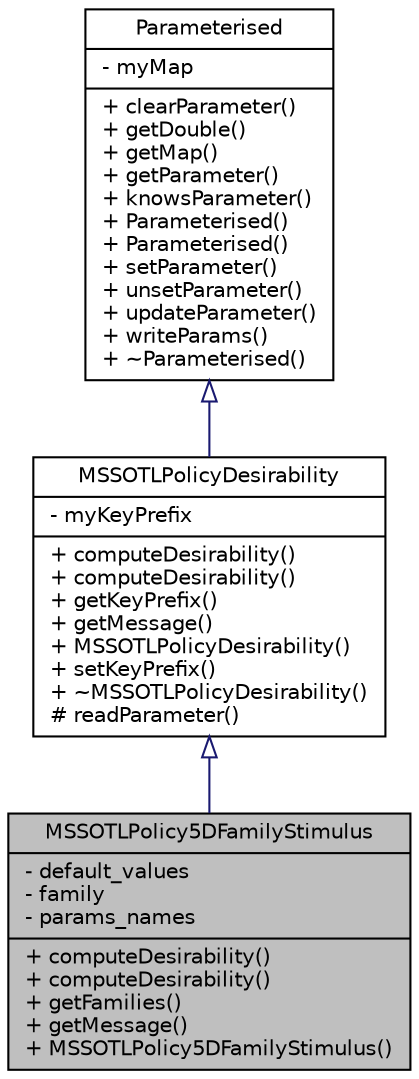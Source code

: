 digraph "MSSOTLPolicy5DFamilyStimulus"
{
  edge [fontname="Helvetica",fontsize="10",labelfontname="Helvetica",labelfontsize="10"];
  node [fontname="Helvetica",fontsize="10",shape=record];
  Node0 [label="{MSSOTLPolicy5DFamilyStimulus\n|- default_values\l- family\l- params_names\l|+ computeDesirability()\l+ computeDesirability()\l+ getFamilies()\l+ getMessage()\l+ MSSOTLPolicy5DFamilyStimulus()\l}",height=0.2,width=0.4,color="black", fillcolor="grey75", style="filled", fontcolor="black"];
  Node1 -> Node0 [dir="back",color="midnightblue",fontsize="10",style="solid",arrowtail="onormal",fontname="Helvetica"];
  Node1 [label="{MSSOTLPolicyDesirability\n|- myKeyPrefix\l|+ computeDesirability()\l+ computeDesirability()\l+ getKeyPrefix()\l+ getMessage()\l+ MSSOTLPolicyDesirability()\l+ setKeyPrefix()\l+ ~MSSOTLPolicyDesirability()\l# readParameter()\l}",height=0.2,width=0.4,color="black", fillcolor="white", style="filled",URL="$d5/de3/class_m_s_s_o_t_l_policy_desirability.html",tooltip="This class determines the desirability algorithm of a MSSOTLPolicy when used in combination with a hi..."];
  Node2 -> Node1 [dir="back",color="midnightblue",fontsize="10",style="solid",arrowtail="onormal",fontname="Helvetica"];
  Node2 [label="{Parameterised\n|- myMap\l|+ clearParameter()\l+ getDouble()\l+ getMap()\l+ getParameter()\l+ knowsParameter()\l+ Parameterised()\l+ Parameterised()\l+ setParameter()\l+ unsetParameter()\l+ updateParameter()\l+ writeParams()\l+ ~Parameterised()\l}",height=0.2,width=0.4,color="black", fillcolor="white", style="filled",URL="$d7/dc7/class_parameterised.html",tooltip="An upper class for objects with additional parameters. "];
}
